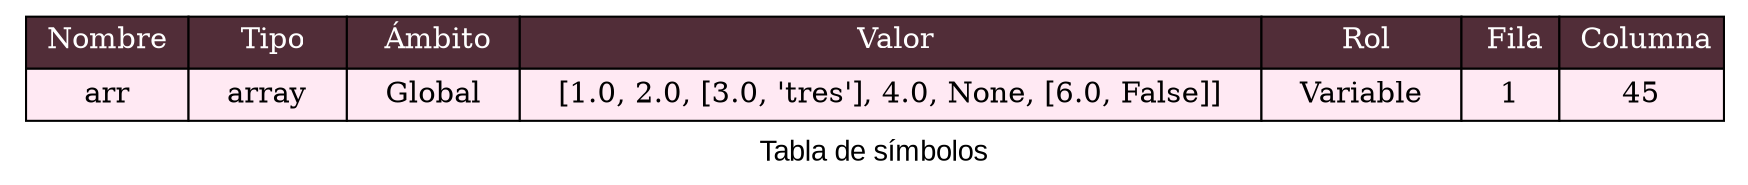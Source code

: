 digraph {
            fontname="Arial"
            label = "Tabla de símbolos"
            node[shape=none]
            n1[label=<
            <table BORDER="0" CELLBORDER="1" CELLSPACING="0" CELLPADDING="4">]
            <tr>
            <td bgcolor="#512D38"> <font color="white">Nombre </font></td>
            <td bgcolor="#512D38"> <font color="white">Tipo</font></td>
            <td bgcolor="#512D38"> <font color="white">Ámbito</font></td>
            <td bgcolor="#512D38"> <font color="white">Valor</font></td>
            <td bgcolor="#512D38"> <font color="white">Rol</font></td>
            <td bgcolor="#512D38"> <font color="white">Fila</font></td>
            <td bgcolor="#512D38"> <font color="white">Columna</font></td>
            </tr>
<tr>
<td bgcolor="#FFE9F3">   arr   </td>
<td bgcolor="#FFE9F3">   array   </td>
<td bgcolor="#FFE9F3">   Global   </td>
<td bgcolor="#FFE9F3">   [1.0, 2.0, [3.0, 'tres'], 4.0, None, [6.0, False]]   </td>
<td bgcolor="#FFE9F3">   Variable   </td>
<td bgcolor="#FFE9F3">   1   </td>
<td bgcolor="#FFE9F3">   45   </td>
</tr>
</table>
    >]
    }